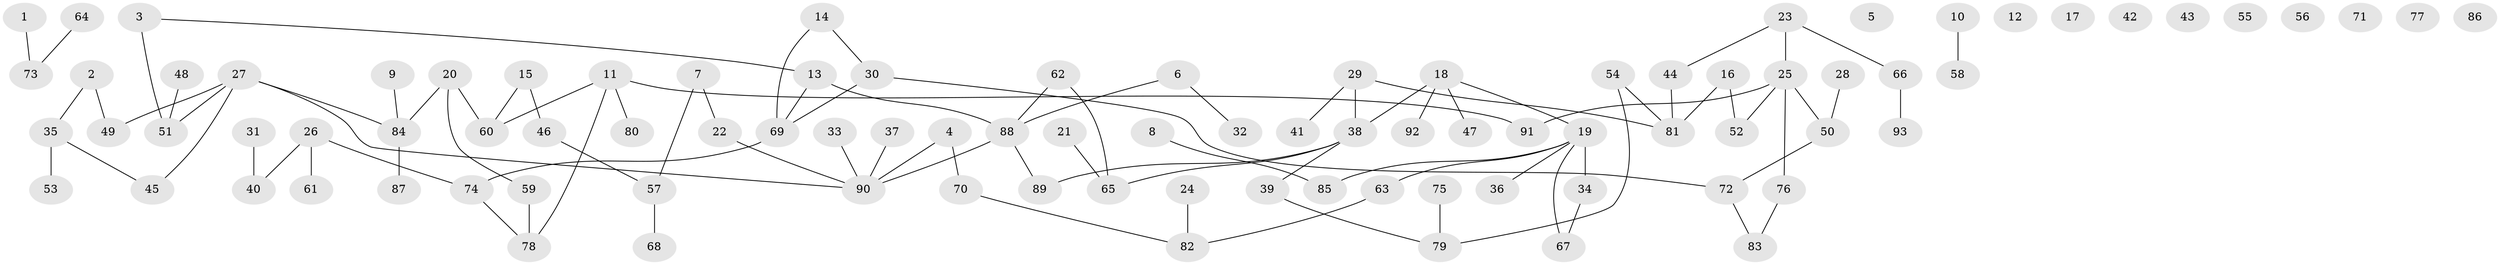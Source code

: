 // Generated by graph-tools (version 1.1) at 2025/49/03/09/25 03:49:04]
// undirected, 93 vertices, 94 edges
graph export_dot {
graph [start="1"]
  node [color=gray90,style=filled];
  1;
  2;
  3;
  4;
  5;
  6;
  7;
  8;
  9;
  10;
  11;
  12;
  13;
  14;
  15;
  16;
  17;
  18;
  19;
  20;
  21;
  22;
  23;
  24;
  25;
  26;
  27;
  28;
  29;
  30;
  31;
  32;
  33;
  34;
  35;
  36;
  37;
  38;
  39;
  40;
  41;
  42;
  43;
  44;
  45;
  46;
  47;
  48;
  49;
  50;
  51;
  52;
  53;
  54;
  55;
  56;
  57;
  58;
  59;
  60;
  61;
  62;
  63;
  64;
  65;
  66;
  67;
  68;
  69;
  70;
  71;
  72;
  73;
  74;
  75;
  76;
  77;
  78;
  79;
  80;
  81;
  82;
  83;
  84;
  85;
  86;
  87;
  88;
  89;
  90;
  91;
  92;
  93;
  1 -- 73;
  2 -- 35;
  2 -- 49;
  3 -- 13;
  3 -- 51;
  4 -- 70;
  4 -- 90;
  6 -- 32;
  6 -- 88;
  7 -- 22;
  7 -- 57;
  8 -- 85;
  9 -- 84;
  10 -- 58;
  11 -- 60;
  11 -- 78;
  11 -- 80;
  11 -- 91;
  13 -- 69;
  13 -- 88;
  14 -- 30;
  14 -- 69;
  15 -- 46;
  15 -- 60;
  16 -- 52;
  16 -- 81;
  18 -- 19;
  18 -- 38;
  18 -- 47;
  18 -- 92;
  19 -- 34;
  19 -- 36;
  19 -- 63;
  19 -- 67;
  19 -- 85;
  20 -- 59;
  20 -- 60;
  20 -- 84;
  21 -- 65;
  22 -- 90;
  23 -- 25;
  23 -- 44;
  23 -- 66;
  24 -- 82;
  25 -- 50;
  25 -- 52;
  25 -- 76;
  25 -- 91;
  26 -- 40;
  26 -- 61;
  26 -- 74;
  27 -- 45;
  27 -- 49;
  27 -- 51;
  27 -- 84;
  27 -- 90;
  28 -- 50;
  29 -- 38;
  29 -- 41;
  29 -- 81;
  30 -- 69;
  30 -- 72;
  31 -- 40;
  33 -- 90;
  34 -- 67;
  35 -- 45;
  35 -- 53;
  37 -- 90;
  38 -- 39;
  38 -- 65;
  38 -- 89;
  39 -- 79;
  44 -- 81;
  46 -- 57;
  48 -- 51;
  50 -- 72;
  54 -- 79;
  54 -- 81;
  57 -- 68;
  59 -- 78;
  62 -- 65;
  62 -- 88;
  63 -- 82;
  64 -- 73;
  66 -- 93;
  69 -- 74;
  70 -- 82;
  72 -- 83;
  74 -- 78;
  75 -- 79;
  76 -- 83;
  84 -- 87;
  88 -- 89;
  88 -- 90;
}

